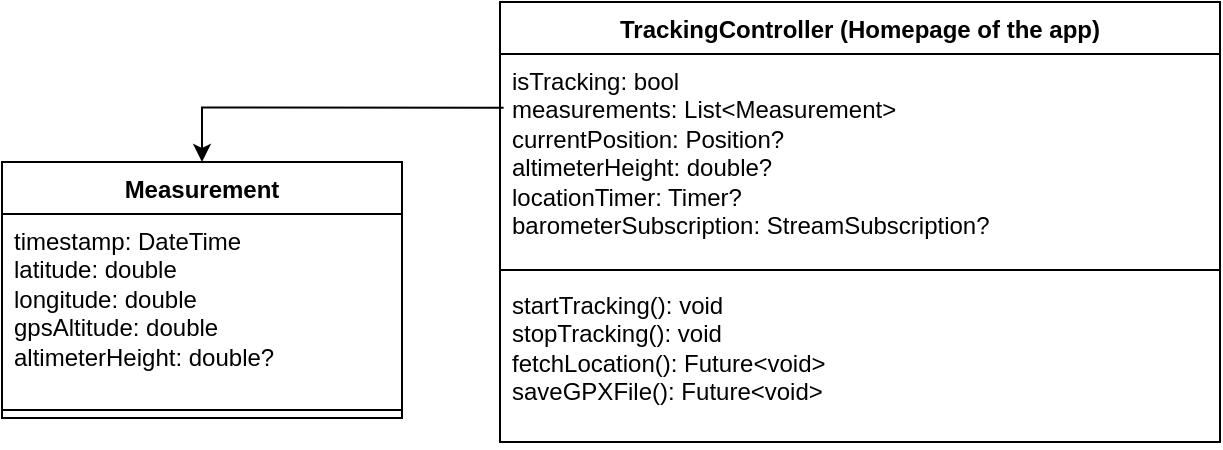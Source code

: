 <mxfile version="26.2.9">
  <diagram name="Seite-1" id="0klyjq63ZwcZc5Z0Kw9f">
    <mxGraphModel dx="1020" dy="456" grid="1" gridSize="10" guides="1" tooltips="1" connect="1" arrows="1" fold="1" page="1" pageScale="1" pageWidth="827" pageHeight="1169" math="0" shadow="0">
      <root>
        <mxCell id="0" />
        <mxCell id="1" parent="0" />
        <mxCell id="P1OJqee6ue2MYOzZ1ihU-2" value="Measurement" style="swimlane;fontStyle=1;align=center;verticalAlign=top;childLayout=stackLayout;horizontal=1;startSize=26;horizontalStack=0;resizeParent=1;resizeParentMax=0;resizeLast=0;collapsible=1;marginBottom=0;whiteSpace=wrap;html=1;" parent="1" vertex="1">
          <mxGeometry x="79" y="438" width="200" height="128" as="geometry" />
        </mxCell>
        <mxCell id="P1OJqee6ue2MYOzZ1ihU-3" value="timestamp: DateTime&lt;div&gt;&lt;div&gt;latitude: double&lt;/div&gt;&lt;div&gt;&lt;div&gt;longitude: double&lt;/div&gt;&lt;div&gt;&lt;div&gt;gpsAltitude: double&lt;/div&gt;&lt;div&gt;&lt;span style=&quot;background-color: transparent; color: light-dark(rgb(0, 0, 0), rgb(255, 255, 255));&quot;&gt;altimeterHeight: double?&lt;/span&gt;&lt;/div&gt;&lt;/div&gt;&lt;/div&gt;&lt;/div&gt;" style="text;strokeColor=none;fillColor=none;align=left;verticalAlign=top;spacingLeft=4;spacingRight=4;overflow=hidden;rotatable=0;points=[[0,0.5],[1,0.5]];portConstraint=eastwest;whiteSpace=wrap;html=1;" parent="P1OJqee6ue2MYOzZ1ihU-2" vertex="1">
          <mxGeometry y="26" width="200" height="94" as="geometry" />
        </mxCell>
        <mxCell id="P1OJqee6ue2MYOzZ1ihU-4" value="" style="line;strokeWidth=1;fillColor=none;align=left;verticalAlign=middle;spacingTop=-1;spacingLeft=3;spacingRight=3;rotatable=0;labelPosition=right;points=[];portConstraint=eastwest;strokeColor=inherit;" parent="P1OJqee6ue2MYOzZ1ihU-2" vertex="1">
          <mxGeometry y="120" width="200" height="8" as="geometry" />
        </mxCell>
        <mxCell id="4dgH-EVyMqO1FlkLiQtf-2" value="TrackingController (Homepage of the app)" style="swimlane;fontStyle=1;align=center;verticalAlign=top;childLayout=stackLayout;horizontal=1;startSize=26;horizontalStack=0;resizeParent=1;resizeParentMax=0;resizeLast=0;collapsible=1;marginBottom=0;whiteSpace=wrap;html=1;" vertex="1" parent="1">
          <mxGeometry x="328" y="358" width="360" height="220" as="geometry" />
        </mxCell>
        <mxCell id="4dgH-EVyMqO1FlkLiQtf-3" value="isTracking: bool&lt;div&gt;measurements: List&amp;lt;Measurement&amp;gt;&lt;/div&gt;&lt;div&gt;currentPosition: Position?&lt;/div&gt;&lt;div&gt;altimeterHeight: double?&lt;/div&gt;&lt;div&gt;locationTimer: Timer?&lt;/div&gt;&lt;div&gt;barometerSubscription: StreamSubscription?&lt;/div&gt;" style="text;strokeColor=none;fillColor=none;align=left;verticalAlign=top;spacingLeft=4;spacingRight=4;overflow=hidden;rotatable=0;points=[[0,0.5],[1,0.5]];portConstraint=eastwest;whiteSpace=wrap;html=1;" vertex="1" parent="4dgH-EVyMqO1FlkLiQtf-2">
          <mxGeometry y="26" width="360" height="104" as="geometry" />
        </mxCell>
        <mxCell id="4dgH-EVyMqO1FlkLiQtf-4" value="" style="line;strokeWidth=1;fillColor=none;align=left;verticalAlign=middle;spacingTop=-1;spacingLeft=3;spacingRight=3;rotatable=0;labelPosition=right;points=[];portConstraint=eastwest;strokeColor=inherit;" vertex="1" parent="4dgH-EVyMqO1FlkLiQtf-2">
          <mxGeometry y="130" width="360" height="8" as="geometry" />
        </mxCell>
        <mxCell id="4dgH-EVyMqO1FlkLiQtf-5" value="startTracking(): void&lt;div&gt;stopTracking(): void&lt;/div&gt;&lt;div&gt;fetchLocation(): Future&amp;lt;void&amp;gt;&lt;/div&gt;&lt;div&gt;saveGPXFile(): Future&amp;lt;void&amp;gt;&lt;/div&gt;" style="text;strokeColor=none;fillColor=none;align=left;verticalAlign=top;spacingLeft=4;spacingRight=4;overflow=hidden;rotatable=0;points=[[0,0.5],[1,0.5]];portConstraint=eastwest;whiteSpace=wrap;html=1;" vertex="1" parent="4dgH-EVyMqO1FlkLiQtf-2">
          <mxGeometry y="138" width="360" height="82" as="geometry" />
        </mxCell>
        <mxCell id="4dgH-EVyMqO1FlkLiQtf-6" style="edgeStyle=orthogonalEdgeStyle;rounded=0;orthogonalLoop=1;jettySize=auto;html=1;entryX=0.5;entryY=0;entryDx=0;entryDy=0;exitX=0.005;exitY=0.258;exitDx=0;exitDy=0;exitPerimeter=0;" edge="1" parent="1" source="4dgH-EVyMqO1FlkLiQtf-3" target="P1OJqee6ue2MYOzZ1ihU-2">
          <mxGeometry relative="1" as="geometry" />
        </mxCell>
      </root>
    </mxGraphModel>
  </diagram>
</mxfile>
